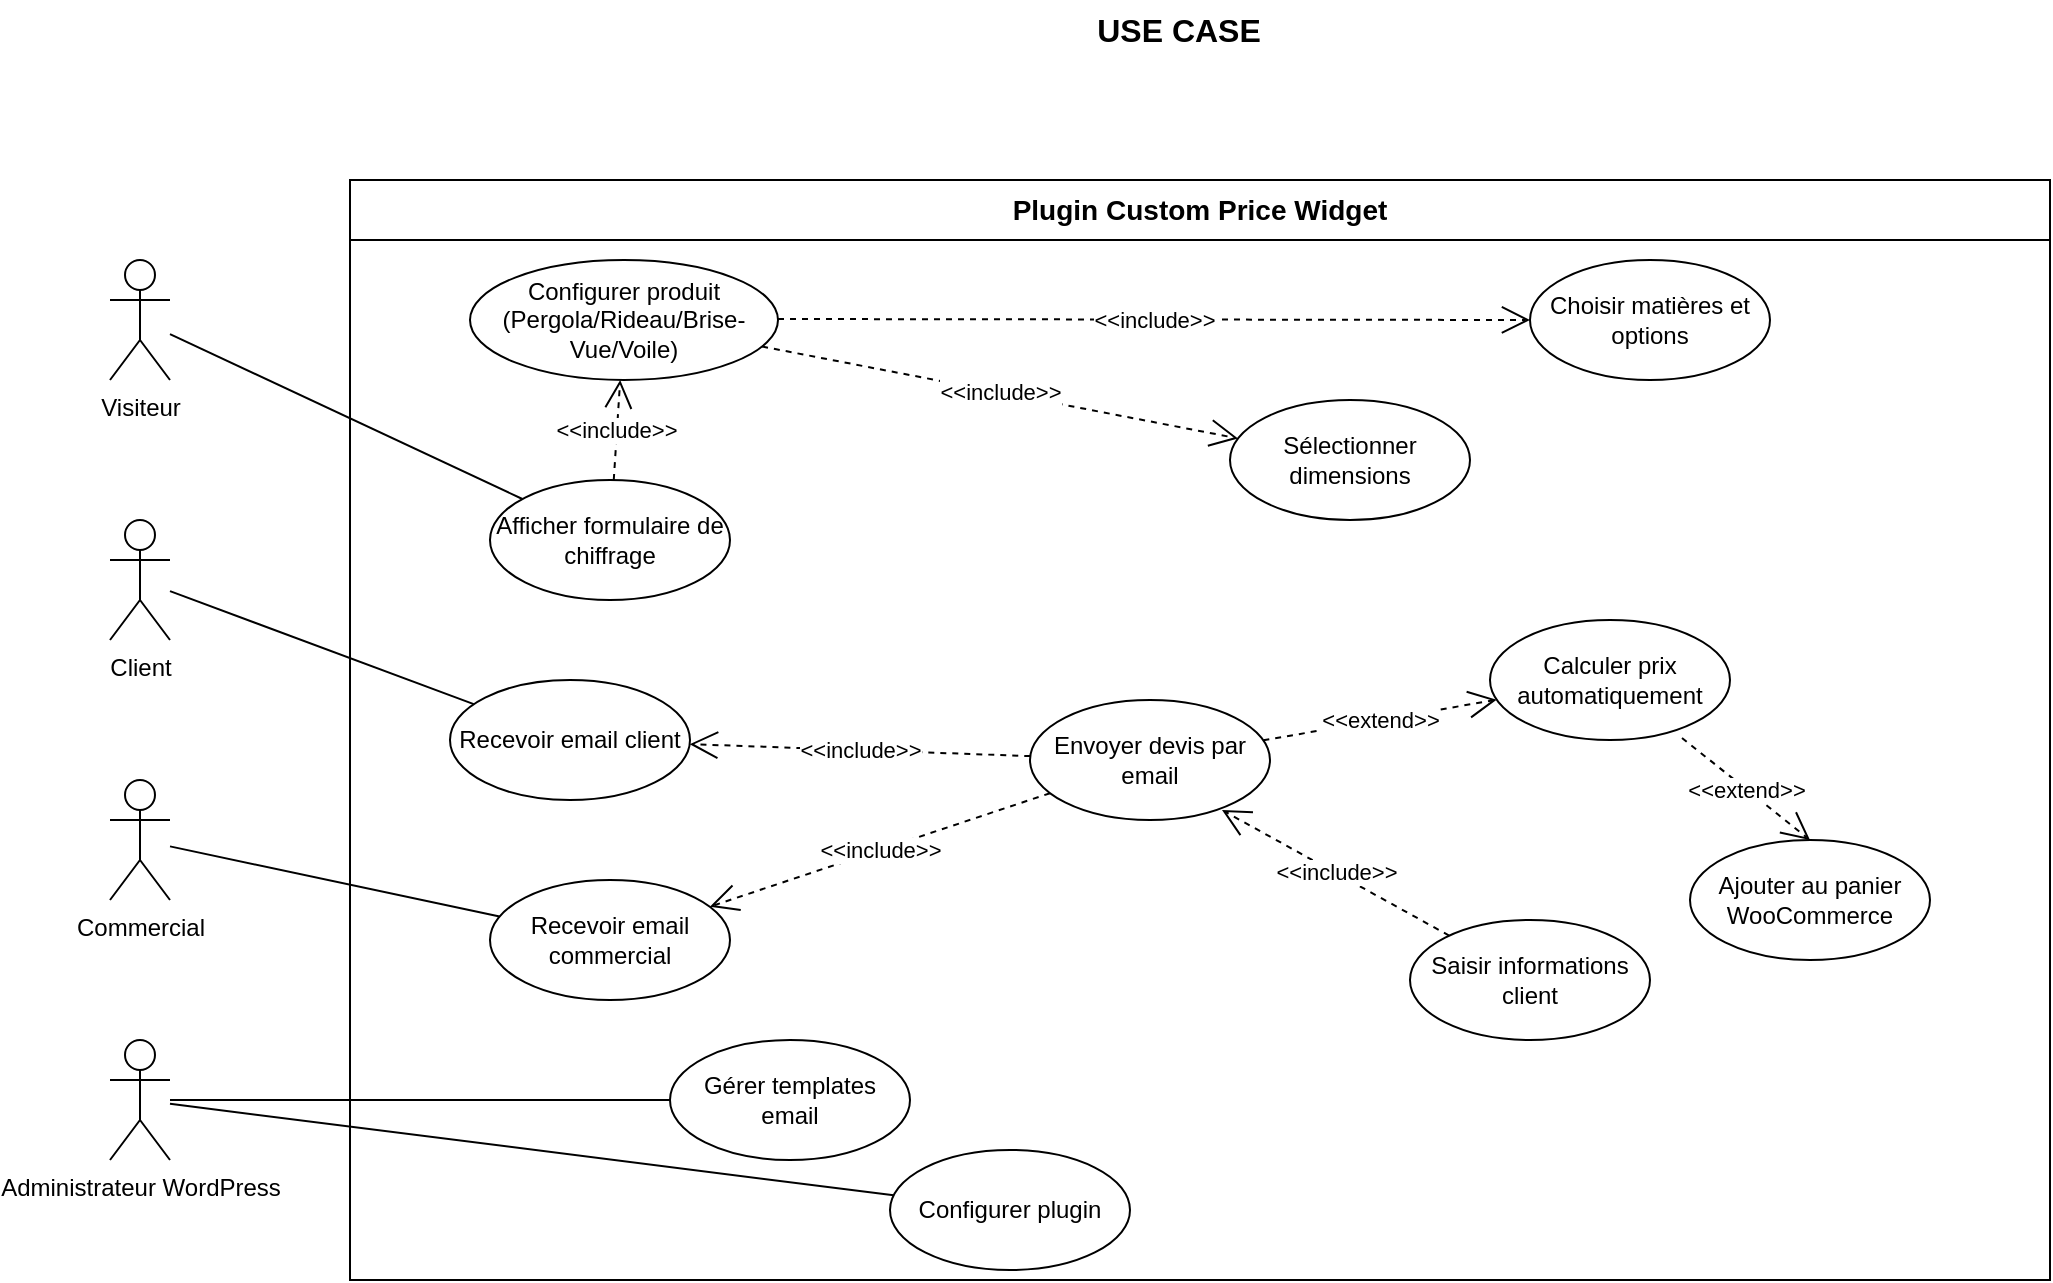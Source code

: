 <mxfile version="28.1.2">
  <diagram name="Use Case Diagram" id="72fuFjAOZo5_wXMvcRUS">
    <mxGraphModel dx="2253" dy="749" grid="1" gridSize="10" guides="1" tooltips="1" connect="1" arrows="1" fold="1" page="1" pageScale="1" pageWidth="827" pageHeight="1169" math="0" shadow="0">
      <root>
        <mxCell id="0" />
        <mxCell id="1" parent="0" />
        <mxCell id="ZVzb3n2ahq-jDzYmaS63-1" value="USE CASE" style="text;html=1;strokeColor=none;fillColor=none;align=center;verticalAlign=middle;whiteSpace=wrap;rounded=0;fontSize=16;fontStyle=1;" vertex="1" parent="1">
          <mxGeometry x="300" y="20" width="569" height="30" as="geometry" />
        </mxCell>
        <mxCell id="ZVzb3n2ahq-jDzYmaS63-2" value="Visiteur" style="shape=umlActor;verticalLabelPosition=bottom;verticalAlign=top;html=1;outlineConnect=0;" vertex="1" parent="1">
          <mxGeometry x="50" y="150" width="30" height="60" as="geometry" />
        </mxCell>
        <mxCell id="ZVzb3n2ahq-jDzYmaS63-3" value="Client" style="shape=umlActor;verticalLabelPosition=bottom;verticalAlign=top;html=1;outlineConnect=0;" vertex="1" parent="1">
          <mxGeometry x="50" y="280" width="30" height="60" as="geometry" />
        </mxCell>
        <mxCell id="ZVzb3n2ahq-jDzYmaS63-4" value="Commercial" style="shape=umlActor;verticalLabelPosition=bottom;verticalAlign=top;html=1;outlineConnect=0;" vertex="1" parent="1">
          <mxGeometry x="50" y="410" width="30" height="60" as="geometry" />
        </mxCell>
        <mxCell id="ZVzb3n2ahq-jDzYmaS63-5" value="Administrateur WordPress" style="shape=umlActor;verticalLabelPosition=bottom;verticalAlign=top;html=1;outlineConnect=0;" vertex="1" parent="1">
          <mxGeometry x="50" y="540" width="30" height="60" as="geometry" />
        </mxCell>
        <mxCell id="ZVzb3n2ahq-jDzYmaS63-6" value="Plugin Custom Price Widget" style="swimlane;whiteSpace=wrap;html=1;fontSize=14;fontStyle=1;startSize=30;" vertex="1" parent="1">
          <mxGeometry x="170" y="110" width="850" height="550" as="geometry" />
        </mxCell>
        <mxCell id="ZVzb3n2ahq-jDzYmaS63-7" value="Afficher formulaire de chiffrage" style="ellipse;whiteSpace=wrap;html=1;" vertex="1" parent="ZVzb3n2ahq-jDzYmaS63-6">
          <mxGeometry x="70" y="150" width="120" height="60" as="geometry" />
        </mxCell>
        <mxCell id="ZVzb3n2ahq-jDzYmaS63-8" value="Configurer produit (Pergola/Rideau/Brise-Vue/Voile)" style="ellipse;whiteSpace=wrap;html=1;" vertex="1" parent="ZVzb3n2ahq-jDzYmaS63-6">
          <mxGeometry x="60" y="40" width="154" height="60" as="geometry" />
        </mxCell>
        <mxCell id="ZVzb3n2ahq-jDzYmaS63-9" value="Sélectionner dimensions" style="ellipse;whiteSpace=wrap;html=1;" vertex="1" parent="ZVzb3n2ahq-jDzYmaS63-6">
          <mxGeometry x="440" y="110" width="120" height="60" as="geometry" />
        </mxCell>
        <mxCell id="ZVzb3n2ahq-jDzYmaS63-10" value="Choisir matières et options" style="ellipse;whiteSpace=wrap;html=1;" vertex="1" parent="ZVzb3n2ahq-jDzYmaS63-6">
          <mxGeometry x="590" y="40" width="120" height="60" as="geometry" />
        </mxCell>
        <mxCell id="ZVzb3n2ahq-jDzYmaS63-11" value="Saisir informations client" style="ellipse;whiteSpace=wrap;html=1;" vertex="1" parent="ZVzb3n2ahq-jDzYmaS63-6">
          <mxGeometry x="530" y="370" width="120" height="60" as="geometry" />
        </mxCell>
        <mxCell id="ZVzb3n2ahq-jDzYmaS63-12" value="Calculer prix automatiquement" style="ellipse;whiteSpace=wrap;html=1;" vertex="1" parent="ZVzb3n2ahq-jDzYmaS63-6">
          <mxGeometry x="570" y="220" width="120" height="60" as="geometry" />
        </mxCell>
        <mxCell id="ZVzb3n2ahq-jDzYmaS63-13" value="Envoyer devis par email" style="ellipse;whiteSpace=wrap;html=1;" vertex="1" parent="ZVzb3n2ahq-jDzYmaS63-6">
          <mxGeometry x="340" y="260" width="120" height="60" as="geometry" />
        </mxCell>
        <mxCell id="ZVzb3n2ahq-jDzYmaS63-14" value="Ajouter au panier WooCommerce" style="ellipse;whiteSpace=wrap;html=1;" vertex="1" parent="ZVzb3n2ahq-jDzYmaS63-6">
          <mxGeometry x="670" y="330" width="120" height="60" as="geometry" />
        </mxCell>
        <mxCell id="ZVzb3n2ahq-jDzYmaS63-15" value="Recevoir email client" style="ellipse;whiteSpace=wrap;html=1;" vertex="1" parent="ZVzb3n2ahq-jDzYmaS63-6">
          <mxGeometry x="50" y="250" width="120" height="60" as="geometry" />
        </mxCell>
        <mxCell id="ZVzb3n2ahq-jDzYmaS63-16" value="Recevoir email commercial" style="ellipse;whiteSpace=wrap;html=1;" vertex="1" parent="ZVzb3n2ahq-jDzYmaS63-6">
          <mxGeometry x="70" y="350" width="120" height="60" as="geometry" />
        </mxCell>
        <mxCell id="ZVzb3n2ahq-jDzYmaS63-18" value="Configurer plugin" style="ellipse;whiteSpace=wrap;html=1;" vertex="1" parent="ZVzb3n2ahq-jDzYmaS63-6">
          <mxGeometry x="270" y="485" width="120" height="60" as="geometry" />
        </mxCell>
        <mxCell id="ZVzb3n2ahq-jDzYmaS63-19" value="Gérer templates email" style="ellipse;whiteSpace=wrap;html=1;" vertex="1" parent="ZVzb3n2ahq-jDzYmaS63-6">
          <mxGeometry x="160" y="430" width="120" height="60" as="geometry" />
        </mxCell>
        <mxCell id="ZVzb3n2ahq-jDzYmaS63-34" value="&amp;lt;&amp;lt;include&amp;gt;&amp;gt;" style="endArrow=open;endSize=12;dashed=1;html=1;rounded=0;entryX=0;entryY=0.5;entryDx=0;entryDy=0;" edge="1" parent="ZVzb3n2ahq-jDzYmaS63-6" target="ZVzb3n2ahq-jDzYmaS63-10">
          <mxGeometry width="160" relative="1" as="geometry">
            <mxPoint x="214" y="69.5" as="sourcePoint" />
            <mxPoint x="374" y="69.5" as="targetPoint" />
          </mxGeometry>
        </mxCell>
        <mxCell id="ZVzb3n2ahq-jDzYmaS63-29" value="&amp;lt;&amp;lt;include&amp;gt;&amp;gt;" style="endArrow=open;endSize=12;dashed=1;html=1;rounded=0;entryX=0.8;entryY=0.917;entryDx=0;entryDy=0;entryPerimeter=0;" edge="1" parent="ZVzb3n2ahq-jDzYmaS63-6" source="ZVzb3n2ahq-jDzYmaS63-11" target="ZVzb3n2ahq-jDzYmaS63-13">
          <mxGeometry width="160" relative="1" as="geometry">
            <mxPoint x="520" y="100" as="sourcePoint" />
            <mxPoint x="599" y="276" as="targetPoint" />
          </mxGeometry>
        </mxCell>
        <mxCell id="ZVzb3n2ahq-jDzYmaS63-31" value="&amp;lt;&amp;lt;extend&amp;gt;&amp;gt;" style="endArrow=open;endSize=12;dashed=1;html=1;rounded=0;exitX=0.8;exitY=0.983;exitDx=0;exitDy=0;exitPerimeter=0;entryX=0.5;entryY=0;entryDx=0;entryDy=0;" edge="1" parent="ZVzb3n2ahq-jDzYmaS63-6" source="ZVzb3n2ahq-jDzYmaS63-12" target="ZVzb3n2ahq-jDzYmaS63-14">
          <mxGeometry width="160" relative="1" as="geometry">
            <mxPoint x="200" y="200" as="sourcePoint" />
            <mxPoint x="750" y="260" as="targetPoint" />
          </mxGeometry>
        </mxCell>
        <mxCell id="ZVzb3n2ahq-jDzYmaS63-20" value="" style="endArrow=none;html=1;rounded=0;" edge="1" parent="1" source="ZVzb3n2ahq-jDzYmaS63-2" target="ZVzb3n2ahq-jDzYmaS63-7">
          <mxGeometry width="50" height="50" relative="1" as="geometry">
            <mxPoint x="100" y="200" as="sourcePoint" />
            <mxPoint x="250" y="180" as="targetPoint" />
          </mxGeometry>
        </mxCell>
        <mxCell id="ZVzb3n2ahq-jDzYmaS63-23" value="" style="endArrow=none;html=1;rounded=0;" edge="1" parent="1" source="ZVzb3n2ahq-jDzYmaS63-3" target="ZVzb3n2ahq-jDzYmaS63-15">
          <mxGeometry width="50" height="50" relative="1" as="geometry">
            <mxPoint x="100" y="300" as="sourcePoint" />
            <mxPoint x="250" y="380" as="targetPoint" />
          </mxGeometry>
        </mxCell>
        <mxCell id="ZVzb3n2ahq-jDzYmaS63-24" value="" style="endArrow=none;html=1;rounded=0;" edge="1" parent="1" source="ZVzb3n2ahq-jDzYmaS63-4" target="ZVzb3n2ahq-jDzYmaS63-16">
          <mxGeometry width="50" height="50" relative="1" as="geometry">
            <mxPoint x="100" y="440" as="sourcePoint" />
            <mxPoint x="400" y="380" as="targetPoint" />
          </mxGeometry>
        </mxCell>
        <mxCell id="ZVzb3n2ahq-jDzYmaS63-25" value="" style="endArrow=none;html=1;rounded=0;" edge="1" parent="1" source="ZVzb3n2ahq-jDzYmaS63-5" target="ZVzb3n2ahq-jDzYmaS63-18">
          <mxGeometry width="50" height="50" relative="1" as="geometry">
            <mxPoint x="100" y="570" as="sourcePoint" />
            <mxPoint x="700" y="480" as="targetPoint" />
          </mxGeometry>
        </mxCell>
        <mxCell id="ZVzb3n2ahq-jDzYmaS63-26" value="" style="endArrow=none;html=1;rounded=0;" edge="1" parent="1" source="ZVzb3n2ahq-jDzYmaS63-5" target="ZVzb3n2ahq-jDzYmaS63-19">
          <mxGeometry width="50" height="50" relative="1" as="geometry">
            <mxPoint x="100" y="570" as="sourcePoint" />
            <mxPoint x="850" y="480" as="targetPoint" />
          </mxGeometry>
        </mxCell>
        <mxCell id="ZVzb3n2ahq-jDzYmaS63-27" value="&amp;lt;&amp;lt;include&amp;gt;&amp;gt;" style="endArrow=open;endSize=12;dashed=1;html=1;rounded=0;" edge="1" parent="1" source="ZVzb3n2ahq-jDzYmaS63-7" target="ZVzb3n2ahq-jDzYmaS63-8">
          <mxGeometry width="160" relative="1" as="geometry">
            <mxPoint x="370" y="180" as="sourcePoint" />
            <mxPoint x="400" y="180" as="targetPoint" />
          </mxGeometry>
        </mxCell>
        <mxCell id="ZVzb3n2ahq-jDzYmaS63-28" value="&amp;lt;&amp;lt;include&amp;gt;&amp;gt;" style="endArrow=open;endSize=12;dashed=1;html=1;rounded=0;" edge="1" parent="1" source="ZVzb3n2ahq-jDzYmaS63-8" target="ZVzb3n2ahq-jDzYmaS63-9">
          <mxGeometry width="160" relative="1" as="geometry">
            <mxPoint x="540" y="180" as="sourcePoint" />
            <mxPoint x="570" y="180" as="targetPoint" />
          </mxGeometry>
        </mxCell>
        <mxCell id="ZVzb3n2ahq-jDzYmaS63-30" value="&amp;lt;&amp;lt;extend&amp;gt;&amp;gt;" style="endArrow=open;endSize=12;dashed=1;html=1;rounded=0;" edge="1" parent="1" source="ZVzb3n2ahq-jDzYmaS63-13" target="ZVzb3n2ahq-jDzYmaS63-12">
          <mxGeometry width="160" relative="1" as="geometry">
            <mxPoint x="200" y="280" as="sourcePoint" />
            <mxPoint x="170" y="280" as="targetPoint" />
          </mxGeometry>
        </mxCell>
        <mxCell id="ZVzb3n2ahq-jDzYmaS63-32" value="&amp;lt;&amp;lt;include&amp;gt;&amp;gt;" style="endArrow=open;endSize=12;dashed=1;html=1;rounded=0;" edge="1" parent="1" source="ZVzb3n2ahq-jDzYmaS63-13" target="ZVzb3n2ahq-jDzYmaS63-15">
          <mxGeometry width="160" relative="1" as="geometry">
            <mxPoint x="260" y="280" as="sourcePoint" />
            <mxPoint x="170" y="380" as="targetPoint" />
          </mxGeometry>
        </mxCell>
        <mxCell id="ZVzb3n2ahq-jDzYmaS63-33" value="&amp;lt;&amp;lt;include&amp;gt;&amp;gt;" style="endArrow=open;endSize=12;dashed=1;html=1;rounded=0;" edge="1" parent="1" source="ZVzb3n2ahq-jDzYmaS63-13" target="ZVzb3n2ahq-jDzYmaS63-16">
          <mxGeometry width="160" relative="1" as="geometry">
            <mxPoint x="320" y="280" as="sourcePoint" />
            <mxPoint x="320" y="380" as="targetPoint" />
          </mxGeometry>
        </mxCell>
      </root>
    </mxGraphModel>
  </diagram>
</mxfile>
